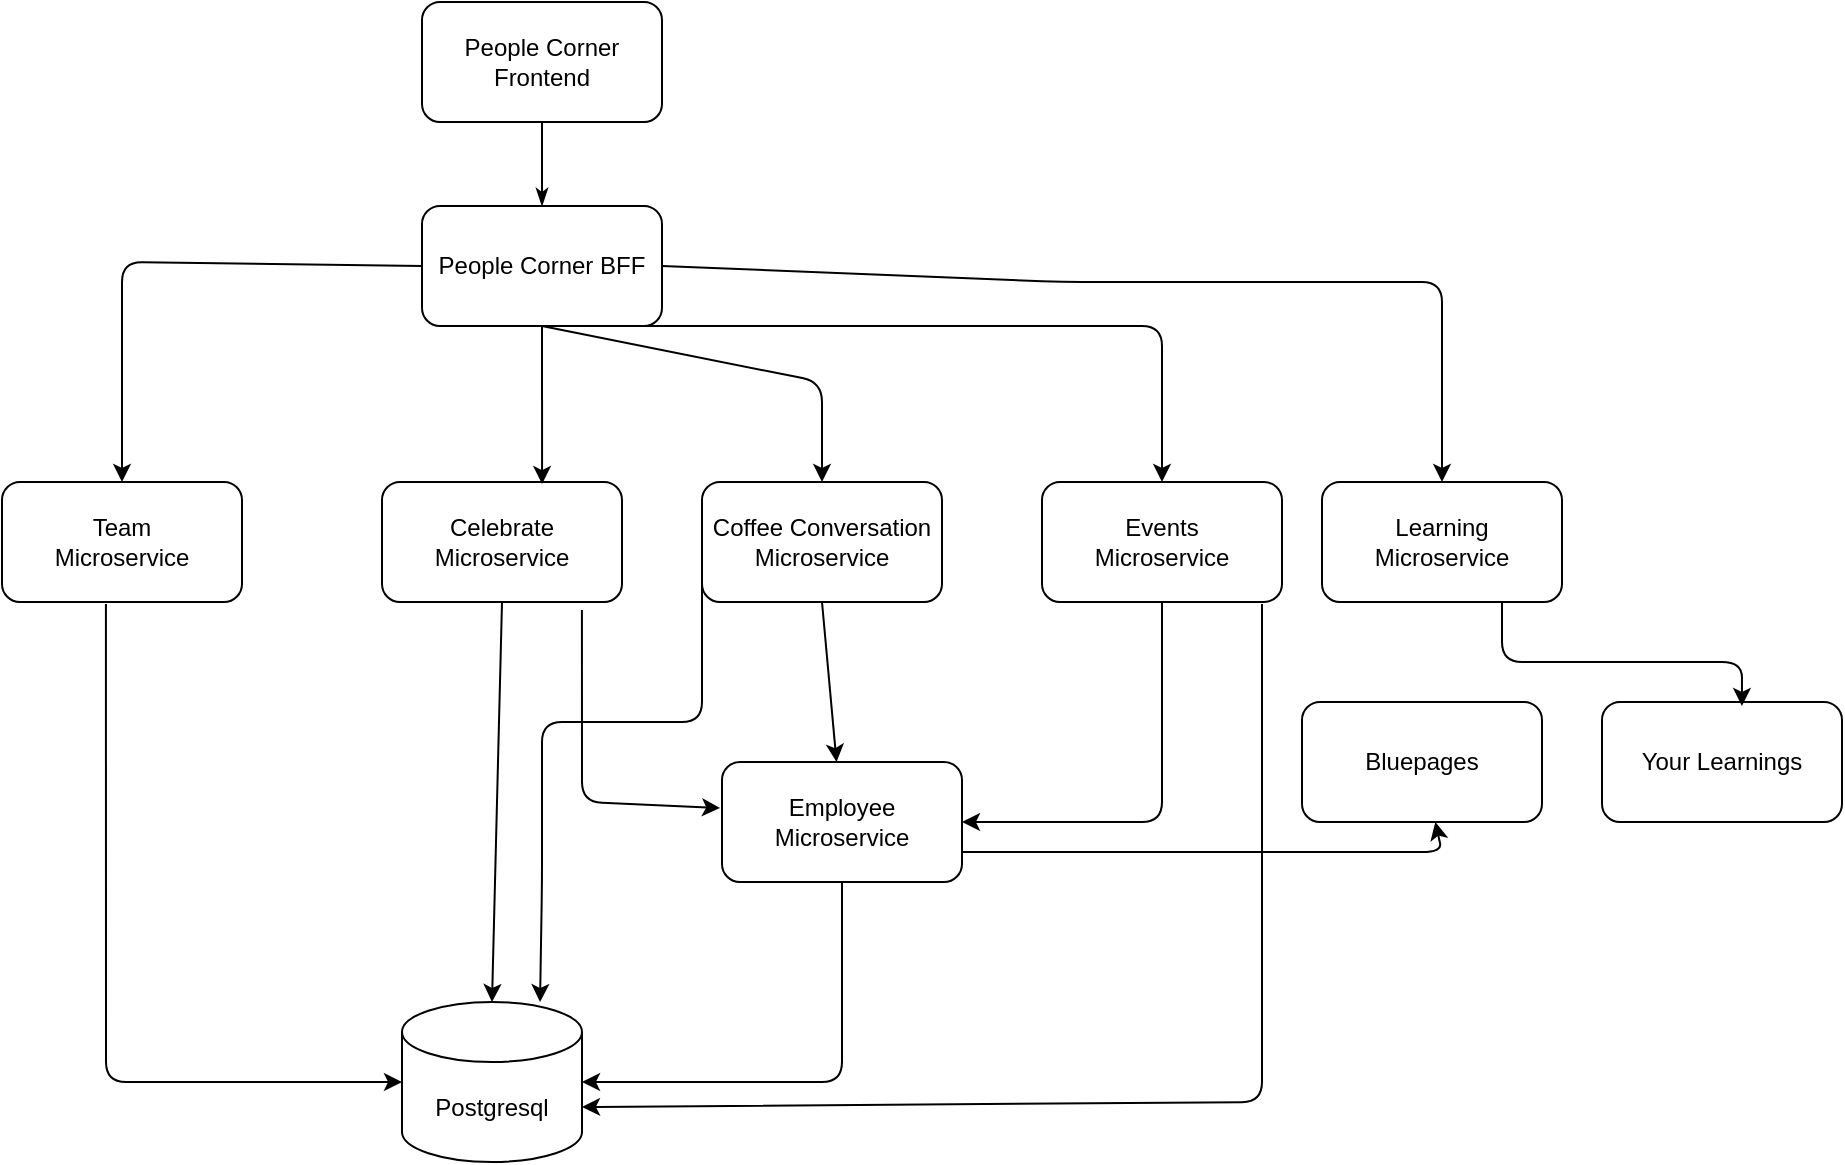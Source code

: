 <mxfile version="13.10.8" type="github">
  <diagram id="JcdzL6HRB9JIexcx_47-" name="Page-1">
    <mxGraphModel dx="946" dy="623" grid="1" gridSize="10" guides="1" tooltips="1" connect="1" arrows="1" fold="1" page="1" pageScale="1" pageWidth="850" pageHeight="1100" math="0" shadow="0">
      <root>
        <mxCell id="0" />
        <mxCell id="1" parent="0" />
        <mxCell id="jyvZzx-nxZELp0weIz12-1" value="People Corner Frontend" style="rounded=1;whiteSpace=wrap;html=1;" vertex="1" parent="1">
          <mxGeometry x="340" y="40" width="120" height="60" as="geometry" />
        </mxCell>
        <mxCell id="jyvZzx-nxZELp0weIz12-2" value="People Corner BFF" style="rounded=1;whiteSpace=wrap;html=1;" vertex="1" parent="1">
          <mxGeometry x="340" y="142" width="120" height="60" as="geometry" />
        </mxCell>
        <mxCell id="jyvZzx-nxZELp0weIz12-3" value="Employee Microservice" style="rounded=1;whiteSpace=wrap;html=1;" vertex="1" parent="1">
          <mxGeometry x="490" y="420" width="120" height="60" as="geometry" />
        </mxCell>
        <mxCell id="jyvZzx-nxZELp0weIz12-4" value="&lt;div&gt;Team&lt;/div&gt;&lt;div&gt; Microservice&lt;/div&gt;" style="rounded=1;whiteSpace=wrap;html=1;" vertex="1" parent="1">
          <mxGeometry x="130" y="280" width="120" height="60" as="geometry" />
        </mxCell>
        <mxCell id="jyvZzx-nxZELp0weIz12-5" value="&lt;div&gt;Celebrate &lt;br&gt;&lt;/div&gt;&lt;div&gt; Microservice&lt;/div&gt;" style="rounded=1;whiteSpace=wrap;html=1;" vertex="1" parent="1">
          <mxGeometry x="320" y="280" width="120" height="60" as="geometry" />
        </mxCell>
        <mxCell id="jyvZzx-nxZELp0weIz12-6" value="&lt;div&gt;Coffee Conversation&lt;br&gt;&lt;/div&gt;&lt;div&gt; Microservice&lt;/div&gt;" style="rounded=1;whiteSpace=wrap;html=1;" vertex="1" parent="1">
          <mxGeometry x="480" y="280" width="120" height="60" as="geometry" />
        </mxCell>
        <mxCell id="jyvZzx-nxZELp0weIz12-7" value="&lt;div&gt;Events&lt;br&gt;&lt;/div&gt;&lt;div&gt; Microservice&lt;/div&gt;" style="rounded=1;whiteSpace=wrap;html=1;" vertex="1" parent="1">
          <mxGeometry x="650" y="280" width="120" height="60" as="geometry" />
        </mxCell>
        <mxCell id="jyvZzx-nxZELp0weIz12-8" value="Postgresql " style="shape=cylinder3;whiteSpace=wrap;html=1;boundedLbl=1;backgroundOutline=1;size=15;" vertex="1" parent="1">
          <mxGeometry x="330" y="540" width="90" height="80" as="geometry" />
        </mxCell>
        <mxCell id="jyvZzx-nxZELp0weIz12-9" value="" style="endArrow=none;html=1;entryX=0.5;entryY=1;entryDx=0;entryDy=0;exitX=0.5;exitY=0;exitDx=0;exitDy=0;startArrow=classicThin;startFill=1;endFill=0;" edge="1" parent="1" source="jyvZzx-nxZELp0weIz12-2" target="jyvZzx-nxZELp0weIz12-1">
          <mxGeometry width="50" height="50" relative="1" as="geometry">
            <mxPoint x="400" y="350" as="sourcePoint" />
            <mxPoint x="450" y="300" as="targetPoint" />
          </mxGeometry>
        </mxCell>
        <mxCell id="jyvZzx-nxZELp0weIz12-10" value="" style="endArrow=classic;html=1;entryX=0.667;entryY=0.017;entryDx=0;entryDy=0;exitX=0.5;exitY=1;exitDx=0;exitDy=0;entryPerimeter=0;" edge="1" parent="1" source="jyvZzx-nxZELp0weIz12-2" target="jyvZzx-nxZELp0weIz12-5">
          <mxGeometry width="50" height="50" relative="1" as="geometry">
            <mxPoint x="400" y="280" as="sourcePoint" />
            <mxPoint x="450" y="230" as="targetPoint" />
          </mxGeometry>
        </mxCell>
        <mxCell id="jyvZzx-nxZELp0weIz12-11" value="" style="endArrow=classic;html=1;entryX=0.5;entryY=0;entryDx=0;entryDy=0;exitX=0;exitY=0.5;exitDx=0;exitDy=0;" edge="1" parent="1" source="jyvZzx-nxZELp0weIz12-2" target="jyvZzx-nxZELp0weIz12-4">
          <mxGeometry width="50" height="50" relative="1" as="geometry">
            <mxPoint x="410" y="230" as="sourcePoint" />
            <mxPoint x="410.04" y="291.02" as="targetPoint" />
            <Array as="points">
              <mxPoint x="190" y="170" />
              <mxPoint x="190" y="210" />
            </Array>
          </mxGeometry>
        </mxCell>
        <mxCell id="jyvZzx-nxZELp0weIz12-12" value="" style="endArrow=classic;html=1;exitX=0.5;exitY=1;exitDx=0;exitDy=0;entryX=0.5;entryY=0;entryDx=0;entryDy=0;" edge="1" parent="1" source="jyvZzx-nxZELp0weIz12-2" target="jyvZzx-nxZELp0weIz12-6">
          <mxGeometry width="50" height="50" relative="1" as="geometry">
            <mxPoint x="410" y="230" as="sourcePoint" />
            <mxPoint x="200" y="290" as="targetPoint" />
            <Array as="points">
              <mxPoint x="540" y="230" />
            </Array>
          </mxGeometry>
        </mxCell>
        <mxCell id="jyvZzx-nxZELp0weIz12-13" value="" style="endArrow=classic;html=1;entryX=0.5;entryY=0;entryDx=0;entryDy=0;exitX=0.5;exitY=1;exitDx=0;exitDy=0;" edge="1" parent="1" source="jyvZzx-nxZELp0weIz12-2" target="jyvZzx-nxZELp0weIz12-7">
          <mxGeometry width="50" height="50" relative="1" as="geometry">
            <mxPoint x="410" y="230" as="sourcePoint" />
            <mxPoint x="550" y="290" as="targetPoint" />
            <Array as="points">
              <mxPoint x="580" y="202" />
              <mxPoint x="710" y="202" />
            </Array>
          </mxGeometry>
        </mxCell>
        <mxCell id="jyvZzx-nxZELp0weIz12-14" value="" style="endArrow=classic;html=1;entryX=-0.008;entryY=0.383;entryDx=0;entryDy=0;exitX=0.833;exitY=1.067;exitDx=0;exitDy=0;entryPerimeter=0;exitPerimeter=0;" edge="1" parent="1" source="jyvZzx-nxZELp0weIz12-5" target="jyvZzx-nxZELp0weIz12-3">
          <mxGeometry width="50" height="50" relative="1" as="geometry">
            <mxPoint x="400" y="280" as="sourcePoint" />
            <mxPoint x="450" y="230" as="targetPoint" />
            <Array as="points">
              <mxPoint x="420" y="440" />
            </Array>
          </mxGeometry>
        </mxCell>
        <mxCell id="jyvZzx-nxZELp0weIz12-15" value="" style="endArrow=classic;html=1;exitX=0.5;exitY=1;exitDx=0;exitDy=0;" edge="1" parent="1" source="jyvZzx-nxZELp0weIz12-6" target="jyvZzx-nxZELp0weIz12-3">
          <mxGeometry width="50" height="50" relative="1" as="geometry">
            <mxPoint x="550" y="420" as="sourcePoint" />
            <mxPoint x="450" y="230" as="targetPoint" />
          </mxGeometry>
        </mxCell>
        <mxCell id="jyvZzx-nxZELp0weIz12-16" value="" style="endArrow=classic;html=1;exitX=0.5;exitY=1;exitDx=0;exitDy=0;entryX=1;entryY=0.5;entryDx=0;entryDy=0;" edge="1" parent="1" source="jyvZzx-nxZELp0weIz12-7" target="jyvZzx-nxZELp0weIz12-3">
          <mxGeometry width="50" height="50" relative="1" as="geometry">
            <mxPoint x="400" y="280" as="sourcePoint" />
            <mxPoint x="550" y="420" as="targetPoint" />
            <Array as="points">
              <mxPoint x="710" y="400" />
              <mxPoint x="710" y="450" />
            </Array>
          </mxGeometry>
        </mxCell>
        <mxCell id="jyvZzx-nxZELp0weIz12-17" value="" style="endArrow=classic;html=1;exitX=0.433;exitY=1.017;exitDx=0;exitDy=0;exitPerimeter=0;" edge="1" parent="1" source="jyvZzx-nxZELp0weIz12-4" target="jyvZzx-nxZELp0weIz12-8">
          <mxGeometry width="50" height="50" relative="1" as="geometry">
            <mxPoint x="400" y="480" as="sourcePoint" />
            <mxPoint x="450" y="430" as="targetPoint" />
            <Array as="points">
              <mxPoint x="182" y="580" />
            </Array>
          </mxGeometry>
        </mxCell>
        <mxCell id="jyvZzx-nxZELp0weIz12-18" value="" style="endArrow=classic;html=1;exitX=0.5;exitY=1;exitDx=0;exitDy=0;entryX=0.5;entryY=0;entryDx=0;entryDy=0;entryPerimeter=0;" edge="1" parent="1" source="jyvZzx-nxZELp0weIz12-5" target="jyvZzx-nxZELp0weIz12-8">
          <mxGeometry width="50" height="50" relative="1" as="geometry">
            <mxPoint x="400" y="480" as="sourcePoint" />
            <mxPoint x="450" y="430" as="targetPoint" />
          </mxGeometry>
        </mxCell>
        <mxCell id="jyvZzx-nxZELp0weIz12-19" value="" style="endArrow=classic;html=1;entryX=0.767;entryY=0;entryDx=0;entryDy=0;entryPerimeter=0;exitX=0;exitY=0.5;exitDx=0;exitDy=0;" edge="1" parent="1" source="jyvZzx-nxZELp0weIz12-6" target="jyvZzx-nxZELp0weIz12-8">
          <mxGeometry width="50" height="50" relative="1" as="geometry">
            <mxPoint x="400" y="480" as="sourcePoint" />
            <mxPoint x="450" y="430" as="targetPoint" />
            <Array as="points">
              <mxPoint x="480" y="400" />
              <mxPoint x="400" y="400" />
              <mxPoint x="400" y="480" />
            </Array>
          </mxGeometry>
        </mxCell>
        <mxCell id="jyvZzx-nxZELp0weIz12-20" value="" style="endArrow=classic;html=1;entryX=1;entryY=0;entryDx=0;entryDy=52.5;entryPerimeter=0;" edge="1" parent="1" target="jyvZzx-nxZELp0weIz12-8">
          <mxGeometry width="50" height="50" relative="1" as="geometry">
            <mxPoint x="760" y="341" as="sourcePoint" />
            <mxPoint x="370" y="540" as="targetPoint" />
            <Array as="points">
              <mxPoint x="760" y="590" />
            </Array>
          </mxGeometry>
        </mxCell>
        <mxCell id="jyvZzx-nxZELp0weIz12-21" value="" style="endArrow=classic;html=1;entryX=1;entryY=0.5;entryDx=0;entryDy=0;entryPerimeter=0;exitX=0.5;exitY=1;exitDx=0;exitDy=0;" edge="1" parent="1" source="jyvZzx-nxZELp0weIz12-3" target="jyvZzx-nxZELp0weIz12-8">
          <mxGeometry width="50" height="50" relative="1" as="geometry">
            <mxPoint x="400" y="480" as="sourcePoint" />
            <mxPoint x="450" y="430" as="targetPoint" />
            <Array as="points">
              <mxPoint x="550" y="580" />
            </Array>
          </mxGeometry>
        </mxCell>
        <mxCell id="jyvZzx-nxZELp0weIz12-22" value="Learning&lt;div&gt; Microservice&lt;/div&gt;" style="rounded=1;whiteSpace=wrap;html=1;" vertex="1" parent="1">
          <mxGeometry x="790" y="280" width="120" height="60" as="geometry" />
        </mxCell>
        <mxCell id="jyvZzx-nxZELp0weIz12-23" value="" style="endArrow=classic;html=1;entryX=0.5;entryY=0;entryDx=0;entryDy=0;exitX=1;exitY=0.5;exitDx=0;exitDy=0;" edge="1" parent="1" source="jyvZzx-nxZELp0weIz12-2" target="jyvZzx-nxZELp0weIz12-22">
          <mxGeometry width="50" height="50" relative="1" as="geometry">
            <mxPoint x="410" y="212" as="sourcePoint" />
            <mxPoint x="720" y="290" as="targetPoint" />
            <Array as="points">
              <mxPoint x="660" y="180" />
              <mxPoint x="850" y="180" />
            </Array>
          </mxGeometry>
        </mxCell>
        <mxCell id="jyvZzx-nxZELp0weIz12-24" value="Bluepages" style="rounded=1;whiteSpace=wrap;html=1;" vertex="1" parent="1">
          <mxGeometry x="780" y="390" width="120" height="60" as="geometry" />
        </mxCell>
        <mxCell id="jyvZzx-nxZELp0weIz12-25" value="Your Learnings" style="rounded=1;whiteSpace=wrap;html=1;" vertex="1" parent="1">
          <mxGeometry x="930" y="390" width="120" height="60" as="geometry" />
        </mxCell>
        <mxCell id="jyvZzx-nxZELp0weIz12-26" value="" style="endArrow=classic;html=1;exitX=1;exitY=0.75;exitDx=0;exitDy=0;" edge="1" parent="1" source="jyvZzx-nxZELp0weIz12-3" target="jyvZzx-nxZELp0weIz12-24">
          <mxGeometry width="50" height="50" relative="1" as="geometry">
            <mxPoint x="570" y="420" as="sourcePoint" />
            <mxPoint x="620" y="370" as="targetPoint" />
            <Array as="points">
              <mxPoint x="850" y="465" />
            </Array>
          </mxGeometry>
        </mxCell>
        <mxCell id="jyvZzx-nxZELp0weIz12-27" value="" style="endArrow=classic;html=1;entryX=0.583;entryY=0.033;entryDx=0;entryDy=0;entryPerimeter=0;exitX=0.75;exitY=1;exitDx=0;exitDy=0;" edge="1" parent="1" source="jyvZzx-nxZELp0weIz12-22" target="jyvZzx-nxZELp0weIz12-25">
          <mxGeometry width="50" height="50" relative="1" as="geometry">
            <mxPoint x="840" y="370" as="sourcePoint" />
            <mxPoint x="620" y="370" as="targetPoint" />
            <Array as="points">
              <mxPoint x="880" y="370" />
              <mxPoint x="1000" y="370" />
            </Array>
          </mxGeometry>
        </mxCell>
      </root>
    </mxGraphModel>
  </diagram>
</mxfile>

